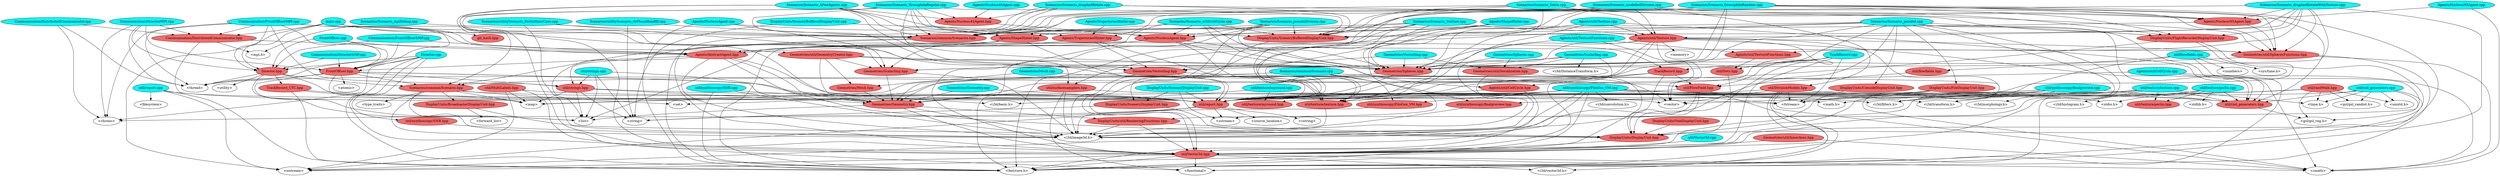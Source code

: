 digraph G {
"Agents/AbstractAgent.hpp" [label="Agents/AbstractAgent.hpp", fillcolor=indianred1, style=filled, shape=oval];
"DisplayUnits/DisplayUnit.hpp" [label="DisplayUnits/DisplayUnit.hpp", fillcolor=indianred1, style=filled, shape=oval];
"FrontOfficer.hpp" [label="FrontOfficer.hpp", fillcolor=indianred1, style=filled, shape=oval];
"Geometries/Geometry.hpp" [label="Geometries/Geometry.hpp", fillcolor=indianred1, style=filled, shape=oval];
"util/report.hpp" [label="util/report.hpp", fillcolor=indianred1, style=filled, shape=oval];
"util/strings.hpp" [label="util/strings.hpp", fillcolor=indianred1, style=filled, shape=oval];
"<i3d/image3d.h>" [label="<i3d/image3d.h>", fillcolor=white, style=filled, shape=oval];
"Agents/Nucleus4SAgent.cpp" [label="Agents/Nucleus4SAgent.cpp", fillcolor=cyan, style=filled, shape=oval];
"Agents/Nucleus4SAgent.hpp" [label="Agents/Nucleus4SAgent.hpp", fillcolor=indianred1, style=filled, shape=oval];
"Agents/NucleusAgent.hpp" [label="Agents/NucleusAgent.hpp", fillcolor=indianred1, style=filled, shape=oval];
"Agents/NucleusAgent.cpp" [label="Agents/NucleusAgent.cpp", fillcolor=cyan, style=filled, shape=oval];
"util/surfacesamplers.hpp" [label="util/surfacesamplers.hpp", fillcolor=indianred1, style=filled, shape=oval];
"<fmt/core.h>" [label="<fmt/core.h>", fillcolor=white, style=filled, shape=oval];
"Geometries/Spheres.hpp" [label="Geometries/Spheres.hpp", fillcolor=indianred1, style=filled, shape=oval];
"<list>" [label="<list>", fillcolor=white, style=filled, shape=oval];
"<vector>" [label="<vector>", fillcolor=white, style=filled, shape=oval];
"Agents/NucleusNSAgent.cpp" [label="Agents/NucleusNSAgent.cpp", fillcolor=cyan, style=filled, shape=oval];
"Agents/NucleusNSAgent.hpp" [label="Agents/NucleusNSAgent.hpp", fillcolor=indianred1, style=filled, shape=oval];
"<cmath>" [label="<cmath>", fillcolor=white, style=filled, shape=oval];
"Geometries/util/SpheresFunctions.hpp" [label="Geometries/util/SpheresFunctions.hpp", fillcolor=indianred1, style=filled, shape=oval];
"Agents/ShapeHinter.cpp" [label="Agents/ShapeHinter.cpp", fillcolor=cyan, style=filled, shape=oval];
"Agents/ShapeHinter.hpp" [label="Agents/ShapeHinter.hpp", fillcolor=indianred1, style=filled, shape=oval];
"DisplayUnits/util/RenderingFunctions.hpp" [label="DisplayUnits/util/RenderingFunctions.hpp", fillcolor=indianred1, style=filled, shape=oval];
"Geometries/ScalarImg.hpp" [label="Geometries/ScalarImg.hpp", fillcolor=indianred1, style=filled, shape=oval];
"Agents/TrajectoriesHinter.cpp" [label="Agents/TrajectoriesHinter.cpp", fillcolor=cyan, style=filled, shape=oval];
"Agents/TrajectoriesHinter.hpp" [label="Agents/TrajectoriesHinter.hpp", fillcolor=indianred1, style=filled, shape=oval];
"Geometries/VectorImg.hpp" [label="Geometries/VectorImg.hpp", fillcolor=indianred1, style=filled, shape=oval];
"TrackRecord.hpp" [label="TrackRecord.hpp", fillcolor=indianred1, style=filled, shape=oval];
"Agents/util/CellCycle.cpp" [label="Agents/util/CellCycle.cpp", fillcolor=cyan, style=filled, shape=oval];
"Agents/util/CellCycle.hpp" [label="Agents/util/CellCycle.hpp", fillcolor=indianred1, style=filled, shape=oval];
"util/rnd_generators.hpp" [label="util/rnd_generators.hpp", fillcolor=indianred1, style=filled, shape=oval];
"Agents/util/Texture.cpp" [label="Agents/util/Texture.cpp", fillcolor=cyan, style=filled, shape=oval];
"util/texture/texture.hpp" [label="util/texture/texture.hpp", fillcolor=indianred1, style=filled, shape=oval];
"Agents/util/Texture.hpp" [label="Agents/util/Texture.hpp", fillcolor=indianred1, style=filled, shape=oval];
"util/Dots.hpp" [label="util/Dots.hpp", fillcolor=indianred1, style=filled, shape=oval];
"<memory>" [label="<memory>", fillcolor=white, style=filled, shape=oval];
"Agents/util/TextureFunctions.cpp" [label="Agents/util/TextureFunctions.cpp", fillcolor=cyan, style=filled, shape=oval];
"Agents/util/TextureFunctions.hpp" [label="Agents/util/TextureFunctions.hpp", fillcolor=indianred1, style=filled, shape=oval];
"Communication/DirectorMPI.cpp" [label="Communication/DirectorMPI.cpp", fillcolor=cyan, style=filled, shape=oval];
"Director.hpp" [label="Director.hpp", fillcolor=indianred1, style=filled, shape=oval];
"Communication/DistributedCommunicator.hpp" [label="Communication/DistributedCommunicator.hpp", fillcolor=indianred1, style=filled, shape=oval];
"<chrono>" [label="<chrono>", fillcolor=white, style=filled, shape=oval];
"<thread>" [label="<thread>", fillcolor=white, style=filled, shape=oval];
"Communication/DirectorSMP.cpp" [label="Communication/DirectorSMP.cpp", fillcolor=cyan, style=filled, shape=oval];
"Communication/DistributedCommunicator.cpp" [label="Communication/DistributedCommunicator.cpp", fillcolor=cyan, style=filled, shape=oval];
"<mpi.h>" [label="<mpi.h>", fillcolor=white, style=filled, shape=oval];
"Communication/FrontOfficerMPI.cpp" [label="Communication/FrontOfficerMPI.cpp", fillcolor=cyan, style=filled, shape=oval];
"Geometries/util/GeometryCreator.hpp" [label="Geometries/util/GeometryCreator.hpp", fillcolor=indianred1, style=filled, shape=oval];
"Communication/FrontOfficerSMP.cpp" [label="Communication/FrontOfficerSMP.cpp", fillcolor=cyan, style=filled, shape=oval];
"Director.cpp" [label="Director.cpp", fillcolor=cyan, style=filled, shape=oval];
"util/Vector3d.hpp" [label="util/Vector3d.hpp", fillcolor=indianred1, style=filled, shape=oval];
"util/synthoscopy/SNR.hpp" [label="util/synthoscopy/SNR.hpp", fillcolor=indianred1, style=filled, shape=oval];
"Scenarios/common/Scenario.hpp" [label="Scenarios/common/Scenario.hpp", fillcolor=indianred1, style=filled, shape=oval];
"TrackRecord_CTC.hpp" [label="TrackRecord_CTC.hpp", fillcolor=indianred1, style=filled, shape=oval];
"<utility>" [label="<utility>", fillcolor=white, style=filled, shape=oval];
"DisplayUnits/BroadcasterDisplayUnit.hpp" [label="DisplayUnits/BroadcasterDisplayUnit.hpp", fillcolor=indianred1, style=filled, shape=oval];
"<forward_list>" [label="<forward_list>", fillcolor=white, style=filled, shape=oval];
"DisplayUnits/ConsoleDisplayUnit.hpp" [label="DisplayUnits/ConsoleDisplayUnit.hpp", fillcolor=indianred1, style=filled, shape=oval];
"DisplayUnits/FileDisplayUnit.hpp" [label="DisplayUnits/FileDisplayUnit.hpp", fillcolor=indianred1, style=filled, shape=oval];
"<fstream>" [label="<fstream>", fillcolor=white, style=filled, shape=oval];
"DisplayUnits/FlightRecorderDisplayUnit.hpp" [label="DisplayUnits/FlightRecorderDisplayUnit.hpp", fillcolor=indianred1, style=filled, shape=oval];
"DisplayUnits/SceneryBufferedDisplayUnit.cpp" [label="DisplayUnits/SceneryBufferedDisplayUnit.cpp", fillcolor=cyan, style=filled, shape=oval];
"DisplayUnits/SceneryBufferedDisplayUnit.hpp" [label="DisplayUnits/SceneryBufferedDisplayUnit.hpp", fillcolor=indianred1, style=filled, shape=oval];
"<string>" [label="<string>", fillcolor=white, style=filled, shape=oval];
"DisplayUnits/SceneryDisplayUnit.hpp" [label="DisplayUnits/SceneryDisplayUnit.hpp", fillcolor=indianred1, style=filled, shape=oval];
"DisplayUnits/SceneryDisplayUnit.cpp" [label="DisplayUnits/SceneryDisplayUnit.cpp", fillcolor=cyan, style=filled, shape=oval];
"<sstream>" [label="<sstream>", fillcolor=white, style=filled, shape=oval];
"DisplayUnits/VoidDisplayUnit.hpp" [label="DisplayUnits/VoidDisplayUnit.hpp", fillcolor=indianred1, style=filled, shape=oval];
"FrontOfficer.cpp" [label="FrontOfficer.cpp", fillcolor=cyan, style=filled, shape=oval];
"<map>" [label="<map>", fillcolor=white, style=filled, shape=oval];
"<atomic>" [label="<atomic>", fillcolor=white, style=filled, shape=oval];
"Geometries/Geometry.cpp" [label="Geometries/Geometry.cpp", fillcolor=cyan, style=filled, shape=oval];
"Geometries/Mesh.cpp" [label="Geometries/Mesh.cpp", fillcolor=cyan, style=filled, shape=oval];
"Geometries/Mesh.hpp" [label="Geometries/Mesh.hpp", fillcolor=indianred1, style=filled, shape=oval];
"Geometries/ScalarImg.cpp" [label="Geometries/ScalarImg.cpp", fillcolor=cyan, style=filled, shape=oval];
"Geometries/util/Serialization.hpp" [label="Geometries/util/Serialization.hpp", fillcolor=indianred1, style=filled, shape=oval];
"<i3d/DistanceTransform.h>" [label="<i3d/DistanceTransform.h>", fillcolor=white, style=filled, shape=oval];
"Geometries/Spheres.cpp" [label="Geometries/Spheres.cpp", fillcolor=cyan, style=filled, shape=oval];
"Geometries/util/InnerAxes.hpp" [label="Geometries/util/InnerAxes.hpp", fillcolor=indianred1, style=filled, shape=oval];
"<functional>" [label="<functional>", fillcolor=white, style=filled, shape=oval];
"Geometries/VectorImg.cpp" [label="Geometries/VectorImg.cpp", fillcolor=cyan, style=filled, shape=oval];
"util/FlowField.hpp" [label="util/FlowField.hpp", fillcolor=indianred1, style=filled, shape=oval];
"main.cpp" [label="main.cpp", fillcolor=cyan, style=filled, shape=oval];
"Scenarios/common/Scenarios.hpp" [label="Scenarios/common/Scenarios.hpp", fillcolor=indianred1, style=filled, shape=oval];
"git_hash.hpp" [label="git_hash.hpp", fillcolor=indianred1, style=filled, shape=oval];
"<i3d/basic.h>" [label="<i3d/basic.h>", fillcolor=white, style=filled, shape=oval];
"<iostream>" [label="<iostream>", fillcolor=white, style=filled, shape=oval];
"Scenarios/common/Scenario.cpp" [label="Scenarios/common/Scenario.cpp", fillcolor=cyan, style=filled, shape=oval];
"util/synthoscopy/finalpreview.hpp" [label="util/synthoscopy/finalpreview.hpp", fillcolor=indianred1, style=filled, shape=oval];
"util/synthoscopy/FiloGen_VM.hpp" [label="util/synthoscopy/FiloGen_VM.hpp", fillcolor=indianred1, style=filled, shape=oval];
"<i3d/filters.h>" [label="<i3d/filters.h>", fillcolor=white, style=filled, shape=oval];
"<set>" [label="<set>", fillcolor=white, style=filled, shape=oval];
"<type_traits>" [label="<type_traits>", fillcolor=white, style=filled, shape=oval];
"Scenarios/Scenario_AFewAgents.cpp" [label="Scenarios/Scenario_AFewAgents.cpp", fillcolor=cyan, style=filled, shape=oval];
"Scenarios/Scenario_dragAndRotate.cpp" [label="Scenarios/Scenario_dragAndRotate.cpp", fillcolor=cyan, style=filled, shape=oval];
"Scenarios/Scenario_dragAndRotateWithTexture.cpp" [label="Scenarios/Scenario_dragAndRotateWithTexture.cpp", fillcolor=cyan, style=filled, shape=oval];
"Scenarios/Scenario_DrosophilaRandom.cpp" [label="Scenarios/Scenario_DrosophilaRandom.cpp", fillcolor=cyan, style=filled, shape=oval];
"Scenarios/Scenario_DrosophilaRegular.cpp" [label="Scenarios/Scenario_DrosophilaRegular.cpp", fillcolor=cyan, style=filled, shape=oval];
"Scenarios/Scenario_modelledDivision.cpp" [label="Scenarios/Scenario_modelledDivision.cpp", fillcolor=cyan, style=filled, shape=oval];
"util/DivisionModels.hpp" [label="util/DivisionModels.hpp", fillcolor=indianred1, style=filled, shape=oval];
"Scenarios/Scenario_mpiDebug.cpp" [label="Scenarios/Scenario_mpiDebug.cpp", fillcolor=cyan, style=filled, shape=oval];
"Scenarios/Scenario_parallel.cpp" [label="Scenarios/Scenario_parallel.cpp", fillcolor=cyan, style=filled, shape=oval];
"Scenarios/Scenario_pseudoDivision.cpp" [label="Scenarios/Scenario_pseudoDivision.cpp", fillcolor=cyan, style=filled, shape=oval];
"Scenarios/Scenario_Tetris.cpp" [label="Scenarios/Scenario_Tetris.cpp", fillcolor=cyan, style=filled, shape=oval];
"Scenarios/Scenario_Texture.cpp" [label="Scenarios/Scenario_Texture.cpp", fillcolor=cyan, style=filled, shape=oval];
"Scenarios/Scenario_withCellCycle.cpp" [label="Scenarios/Scenario_withCellCycle.cpp", fillcolor=cyan, style=filled, shape=oval];
"Scenarios/utilityScenario_doPhaseIIandIII.cpp" [label="Scenarios/utilityScenario_doPhaseIIandIII.cpp", fillcolor=cyan, style=filled, shape=oval];
"Scenarios/utilityScenario_PerlinShowCase.cpp" [label="Scenarios/utilityScenario_PerlinShowCase.cpp", fillcolor=cyan, style=filled, shape=oval];
"TrackRecord.cpp" [label="TrackRecord.cpp", fillcolor=cyan, style=filled, shape=oval];
"<i3d/vector3d.h>" [label="<i3d/vector3d.h>", fillcolor=white, style=filled, shape=oval];
"util/flowfields.cpp" [label="util/flowfields.cpp", fillcolor=cyan, style=filled, shape=oval];
"<sys/time.h>" [label="<sys/time.h>", fillcolor=white, style=filled, shape=oval];
"util/flowfields.hpp" [label="util/flowfields.hpp", fillcolor=indianred1, style=filled, shape=oval];
"<numbers>" [label="<numbers>", fillcolor=white, style=filled, shape=oval];
"util/MultiLabels.hpp" [label="util/MultiLabels.hpp", fillcolor=indianred1, style=filled, shape=oval];
"util/randWalk.hpp" [label="util/randWalk.hpp", fillcolor=indianred1, style=filled, shape=oval];
"<gsl/gsl_randist.h>" [label="<gsl/gsl_randist.h>", fillcolor=white, style=filled, shape=oval];
"<gsl/gsl_rng.h>" [label="<gsl/gsl_rng.h>", fillcolor=white, style=filled, shape=oval];
"<time.h>" [label="<time.h>", fillcolor=white, style=filled, shape=oval];
"<unistd.h>" [label="<unistd.h>", fillcolor=white, style=filled, shape=oval];
"util/report.cpp" [label="util/report.cpp", fillcolor=cyan, style=filled, shape=oval];
"<filesystem>" [label="<filesystem>", fillcolor=white, style=filled, shape=oval];
"<cstring>" [label="<cstring>", fillcolor=white, style=filled, shape=oval];
"<source_location>" [label="<source_location>", fillcolor=white, style=filled, shape=oval];
"util/rnd_generators.cpp" [label="util/rnd_generators.cpp", fillcolor=cyan, style=filled, shape=oval];
"util/strings.cpp" [label="util/strings.cpp", fillcolor=cyan, style=filled, shape=oval];
"<math.h>" [label="<math.h>", fillcolor=white, style=filled, shape=oval];
"util/synthoscopy/FiloGen_VM.cpp" [label="util/synthoscopy/FiloGen_VM.cpp", fillcolor=cyan, style=filled, shape=oval];
"<i3d/convolution.h>" [label="<i3d/convolution.h>", fillcolor=white, style=filled, shape=oval];
"<i3d/transform.h>" [label="<i3d/transform.h>", fillcolor=white, style=filled, shape=oval];
"<stdio.h>" [label="<stdio.h>", fillcolor=white, style=filled, shape=oval];
"util/synthoscopy/finalpreview.cpp" [label="util/synthoscopy/finalpreview.cpp", fillcolor=cyan, style=filled, shape=oval];
"<i3d/morphology.h>" [label="<i3d/morphology.h>", fillcolor=white, style=filled, shape=oval];
"util/synthoscopy/SNR.cpp" [label="util/synthoscopy/SNR.cpp", fillcolor=cyan, style=filled, shape=oval];
"util/texture/myround.cpp" [label="util/texture/myround.cpp", fillcolor=cyan, style=filled, shape=oval];
"util/texture/myround.hpp" [label="util/texture/myround.hpp", fillcolor=indianred1, style=filled, shape=oval];
"util/texture/perlin.cpp" [label="util/texture/perlin.cpp", fillcolor=cyan, style=filled, shape=oval];
"util/texture/perlin.hpp" [label="util/texture/perlin.hpp", fillcolor=indianred1, style=filled, shape=oval];
"<stdlib.h>" [label="<stdlib.h>", fillcolor=white, style=filled, shape=oval];
"util/texture/texture.cpp" [label="util/texture/texture.cpp", fillcolor=cyan, style=filled, shape=oval];
"<i3d/histogram.h>" [label="<i3d/histogram.h>", fillcolor=white, style=filled, shape=oval];
"util/Vector3d.cpp" [label="util/Vector3d.cpp", fillcolor=cyan, style=filled, shape=oval];
"Agents/AbstractAgent.hpp" -> "<i3d/image3d.h>";
"Agents/AbstractAgent.hpp" -> "util/strings.hpp";
"Agents/AbstractAgent.hpp" -> "DisplayUnits/DisplayUnit.hpp";
"Agents/AbstractAgent.hpp" -> "util/report.hpp";
"Agents/AbstractAgent.hpp" -> "Geometries/Geometry.hpp";
"Agents/AbstractAgent.hpp" -> "FrontOfficer.hpp";
"DisplayUnits/DisplayUnit.hpp" -> "util/Vector3d.hpp";
"FrontOfficer.hpp" -> "<map>";
"FrontOfficer.hpp" -> "Scenarios/common/Scenario.hpp";
"FrontOfficer.hpp" -> "util/strings.hpp";
"FrontOfficer.hpp" -> "util/report.hpp";
"FrontOfficer.hpp" -> "Geometries/Geometry.hpp";
"FrontOfficer.hpp" -> "<atomic>";
"FrontOfficer.hpp" -> "<thread>";
"FrontOfficer.hpp" -> "<list>";
"Geometries/Geometry.hpp" -> "<i3d/image3d.h>";
"Geometries/Geometry.hpp" -> "util/Vector3d.hpp";
"Geometries/Geometry.hpp" -> "<list>";
"Geometries/Geometry.hpp" -> "DisplayUnits/util/RenderingFunctions.hpp";
"util/report.hpp" -> "<source_location>";
"util/report.hpp" -> "<string>";
"util/report.hpp" -> "<iostream>";
"util/report.hpp" -> "<cstring>";
"util/report.hpp" -> "<chrono>";
"util/report.hpp" -> "<sstream>";
"util/strings.hpp" -> "<string>";
"util/strings.hpp" -> "<map>";
"util/strings.hpp" -> "util/report.hpp";
"util/strings.hpp" -> "Geometries/Geometry.hpp";
"util/strings.hpp" -> "<list>";
"Agents/Nucleus4SAgent.cpp" -> "Agents/Nucleus4SAgent.hpp";
"Agents/Nucleus4SAgent.hpp" -> "Agents/NucleusAgent.hpp";
"Agents/NucleusAgent.hpp" -> "util/report.hpp";
"Agents/NucleusAgent.hpp" -> "Geometries/Spheres.hpp";
"Agents/NucleusAgent.hpp" -> "Agents/AbstractAgent.hpp";
"Agents/NucleusAgent.hpp" -> "<vector>";
"Agents/NucleusAgent.hpp" -> "<list>";
"Agents/NucleusAgent.hpp" -> "<fmt/core.h>";
"Agents/NucleusAgent.cpp" -> "util/surfacesamplers.hpp";
"Agents/NucleusAgent.cpp" -> "<fmt/core.h>";
"Agents/NucleusAgent.cpp" -> "Agents/NucleusAgent.hpp";
"util/surfacesamplers.hpp" -> "<i3d/image3d.h>";
"util/surfacesamplers.hpp" -> "<math.h>";
"util/surfacesamplers.hpp" -> "<functional>";
"util/surfacesamplers.hpp" -> "Geometries/Geometry.hpp";
"Geometries/Spheres.hpp" -> "util/report.hpp";
"Geometries/Spheres.hpp" -> "Geometries/Geometry.hpp";
"Agents/NucleusNSAgent.cpp" -> "Agents/NucleusNSAgent.hpp";
"Agents/NucleusNSAgent.cpp" -> "<cmath>";
"Agents/NucleusNSAgent.hpp" -> "Geometries/util/SpheresFunctions.hpp";
"Agents/NucleusNSAgent.hpp" -> "Agents/NucleusAgent.hpp";
"Geometries/util/SpheresFunctions.hpp" -> "<cmath>";
"Geometries/util/SpheresFunctions.hpp" -> "<functional>";
"Geometries/util/SpheresFunctions.hpp" -> "Geometries/Spheres.hpp";
"Agents/ShapeHinter.cpp" -> "util/surfacesamplers.hpp";
"Agents/ShapeHinter.cpp" -> "DisplayUnits/util/RenderingFunctions.hpp";
"Agents/ShapeHinter.cpp" -> "Agents/ShapeHinter.hpp";
"Agents/ShapeHinter.cpp" -> "util/report.hpp";
"Agents/ShapeHinter.hpp" -> "Agents/AbstractAgent.hpp";
"Agents/ShapeHinter.hpp" -> "<fmt/core.h>";
"Agents/ShapeHinter.hpp" -> "Geometries/ScalarImg.hpp";
"Agents/ShapeHinter.hpp" -> "util/report.hpp";
"DisplayUnits/util/RenderingFunctions.hpp" -> "<i3d/image3d.h>";
"DisplayUnits/util/RenderingFunctions.hpp" -> "util/Vector3d.hpp";
"DisplayUnits/util/RenderingFunctions.hpp" -> "DisplayUnits/DisplayUnit.hpp";
"Geometries/ScalarImg.hpp" -> "<i3d/image3d.h>";
"Geometries/ScalarImg.hpp" -> "Geometries/Geometry.hpp";
"Agents/TrajectoriesHinter.cpp" -> "Agents/TrajectoriesHinter.hpp";
"Agents/TrajectoriesHinter.hpp" -> "Agents/AbstractAgent.hpp";
"Agents/TrajectoriesHinter.hpp" -> "TrackRecord.hpp";
"Agents/TrajectoriesHinter.hpp" -> "Geometries/VectorImg.hpp";
"Agents/TrajectoriesHinter.hpp" -> "util/report.hpp";
"Geometries/VectorImg.hpp" -> "<i3d/image3d.h>";
"Geometries/VectorImg.hpp" -> "util/FlowField.hpp";
"Geometries/VectorImg.hpp" -> "util/report.hpp";
"Geometries/VectorImg.hpp" -> "Geometries/Geometry.hpp";
"TrackRecord.hpp" -> "<map>";
"TrackRecord.hpp" -> "util/Vector3d.hpp";
"TrackRecord.hpp" -> "DisplayUnits/DisplayUnit.hpp";
"TrackRecord.hpp" -> "<set>";
"TrackRecord.hpp" -> "util/FlowField.hpp";
"Agents/util/CellCycle.cpp" -> "Agents/util/CellCycle.hpp";
"Agents/util/CellCycle.cpp" -> "util/rnd_generators.hpp";
"Agents/util/CellCycle.cpp" -> "<cmath>";
"Agents/util/CellCycle.hpp" -> "<fmt/core.h>";
"Agents/util/CellCycle.hpp" -> "util/report.hpp";
"util/rnd_generators.hpp" -> "<gsl/gsl_rng.h>";
"Agents/util/Texture.cpp" -> "util/texture/texture.hpp";
"Agents/util/Texture.cpp" -> "Agents/util/Texture.hpp";
"Agents/util/Texture.cpp" -> "<cmath>";
"Agents/util/Texture.cpp" -> "util/report.hpp";
"util/texture/texture.hpp" -> "<i3d/image3d.h>";
"Agents/util/Texture.hpp" -> "<i3d/image3d.h>";
"Agents/util/Texture.hpp" -> "util/rnd_generators.hpp";
"Agents/util/Texture.hpp" -> "<memory>";
"Agents/util/Texture.hpp" -> "util/report.hpp";
"Agents/util/Texture.hpp" -> "Geometries/Geometry.hpp";
"Agents/util/Texture.hpp" -> "Geometries/Spheres.hpp";
"Agents/util/Texture.hpp" -> "Geometries/util/SpheresFunctions.hpp";
"Agents/util/Texture.hpp" -> "<cmath>";
"Agents/util/Texture.hpp" -> "<vector>";
"Agents/util/Texture.hpp" -> "util/Dots.hpp";
"util/Dots.hpp" -> "util/Vector3d.hpp";
"Agents/util/TextureFunctions.cpp" -> "Agents/util/TextureFunctions.hpp";
"Agents/util/TextureFunctions.cpp" -> "<vector>";
"Agents/util/TextureFunctions.cpp" -> "Geometries/Spheres.hpp";
"Agents/util/TextureFunctions.hpp" -> "util/Dots.hpp";
"Agents/util/TextureFunctions.hpp" -> "Geometries/Spheres.hpp";
"Communication/DirectorMPI.cpp" -> "<thread>";
"Communication/DirectorMPI.cpp" -> "Director.hpp";
"Communication/DirectorMPI.cpp" -> "Communication/DistributedCommunicator.hpp";
"Communication/DirectorMPI.cpp" -> "<chrono>";
"Communication/DirectorMPI.cpp" -> "FrontOfficer.hpp";
"Director.hpp" -> "<utility>";
"Director.hpp" -> "Scenarios/common/Scenario.hpp";
"Director.hpp" -> "TrackRecord_CTC.hpp";
"Director.hpp" -> "util/report.hpp";
"Director.hpp" -> "<thread>";
"Director.hpp" -> "<list>";
"Communication/DistributedCommunicator.hpp" -> "Agents/AbstractAgent.hpp";
"Communication/DistributedCommunicator.hpp" -> "<mpi.h>";
"Communication/DistributedCommunicator.hpp" -> "util/report.hpp";
"Communication/DirectorSMP.cpp" -> "Director.hpp";
"Communication/DirectorSMP.cpp" -> "FrontOfficer.hpp";
"Communication/DistributedCommunicator.cpp" -> "<chrono>";
"Communication/DistributedCommunicator.cpp" -> "Communication/DistributedCommunicator.hpp";
"Communication/DistributedCommunicator.cpp" -> "<thread>";
"Communication/FrontOfficerMPI.cpp" -> "util/strings.hpp";
"Communication/FrontOfficerMPI.cpp" -> "<thread>";
"Communication/FrontOfficerMPI.cpp" -> "Agents/AbstractAgent.hpp";
"Communication/FrontOfficerMPI.cpp" -> "Director.hpp";
"Communication/FrontOfficerMPI.cpp" -> "Communication/DistributedCommunicator.hpp";
"Communication/FrontOfficerMPI.cpp" -> "<chrono>";
"Communication/FrontOfficerMPI.cpp" -> "FrontOfficer.hpp";
"Communication/FrontOfficerMPI.cpp" -> "Geometries/util/GeometryCreator.hpp";
"Geometries/util/GeometryCreator.hpp" -> "Geometries/Mesh.hpp";
"Geometries/util/GeometryCreator.hpp" -> "Geometries/ScalarImg.hpp";
"Geometries/util/GeometryCreator.hpp" -> "Geometries/Geometry.hpp";
"Geometries/util/GeometryCreator.hpp" -> "Geometries/Spheres.hpp";
"Geometries/util/GeometryCreator.hpp" -> "Geometries/VectorImg.hpp";
"Communication/FrontOfficerSMP.cpp" -> "Agents/AbstractAgent.hpp";
"Communication/FrontOfficerSMP.cpp" -> "FrontOfficer.hpp";
"Communication/FrontOfficerSMP.cpp" -> "Director.hpp";
"Director.cpp" -> "util/Vector3d.hpp";
"Director.cpp" -> "util/synthoscopy/SNR.hpp";
"Director.cpp" -> "<thread>";
"Director.cpp" -> "Director.hpp";
"Director.cpp" -> "<chrono>";
"Director.cpp" -> "FrontOfficer.hpp";
"Director.cpp" -> "<fmt/core.h>";
"util/Vector3d.hpp" -> "<i3d/vector3d.h>";
"util/Vector3d.hpp" -> "<iostream>";
"util/Vector3d.hpp" -> "<functional>";
"util/Vector3d.hpp" -> "<cmath>";
"util/Vector3d.hpp" -> "<fmt/core.h>";
"util/synthoscopy/SNR.hpp" -> "<i3d/image3d.h>";
"Scenarios/common/Scenario.hpp" -> "<map>";
"Scenarios/common/Scenario.hpp" -> "DisplayUnits/BroadcasterDisplayUnit.hpp";
"Scenarios/common/Scenario.hpp" -> "<i3d/image3d.h>";
"Scenarios/common/Scenario.hpp" -> "util/Vector3d.hpp";
"Scenarios/common/Scenario.hpp" -> "<set>";
"Scenarios/common/Scenario.hpp" -> "util/report.hpp";
"Scenarios/common/Scenario.hpp" -> "<type_traits>";
"TrackRecord_CTC.hpp" -> "<fstream>";
"TrackRecord_CTC.hpp" -> "<map>";
"TrackRecord_CTC.hpp" -> "<fmt/core.h>";
"DisplayUnits/BroadcasterDisplayUnit.hpp" -> "<forward_list>";
"DisplayUnits/BroadcasterDisplayUnit.hpp" -> "DisplayUnits/DisplayUnit.hpp";
"DisplayUnits/ConsoleDisplayUnit.hpp" -> "DisplayUnits/DisplayUnit.hpp";
"DisplayUnits/ConsoleDisplayUnit.hpp" -> "util/report.hpp";
"DisplayUnits/FileDisplayUnit.hpp" -> "<fstream>";
"DisplayUnits/FileDisplayUnit.hpp" -> "DisplayUnits/DisplayUnit.hpp";
"DisplayUnits/FileDisplayUnit.hpp" -> "util/report.hpp";
"DisplayUnits/FlightRecorderDisplayUnit.hpp" -> "<fstream>";
"DisplayUnits/FlightRecorderDisplayUnit.hpp" -> "DisplayUnits/DisplayUnit.hpp";
"DisplayUnits/FlightRecorderDisplayUnit.hpp" -> "util/report.hpp";
"DisplayUnits/SceneryBufferedDisplayUnit.cpp" -> "DisplayUnits/SceneryBufferedDisplayUnit.hpp";
"DisplayUnits/SceneryBufferedDisplayUnit.cpp" -> "<string>";
"DisplayUnits/SceneryBufferedDisplayUnit.hpp" -> "DisplayUnits/SceneryDisplayUnit.hpp";
"DisplayUnits/SceneryDisplayUnit.hpp" -> "<string>";
"DisplayUnits/SceneryDisplayUnit.hpp" -> "DisplayUnits/DisplayUnit.hpp";
"DisplayUnits/SceneryDisplayUnit.cpp" -> "DisplayUnits/SceneryDisplayUnit.hpp";
"DisplayUnits/SceneryDisplayUnit.cpp" -> "<sstream>";
"DisplayUnits/SceneryDisplayUnit.cpp" -> "util/report.hpp";
"DisplayUnits/VoidDisplayUnit.hpp" -> "DisplayUnits/DisplayUnit.hpp";
"FrontOfficer.cpp" -> "Agents/AbstractAgent.hpp";
"FrontOfficer.cpp" -> "FrontOfficer.hpp";
"FrontOfficer.cpp" -> "Director.hpp";
"Geometries/Geometry.cpp" -> "util/report.hpp";
"Geometries/Geometry.cpp" -> "Geometries/Geometry.hpp";
"Geometries/Mesh.cpp" -> "Geometries/Mesh.hpp";
"Geometries/Mesh.cpp" -> "util/report.hpp";
"Geometries/Mesh.hpp" -> "Geometries/Geometry.hpp";
"Geometries/ScalarImg.cpp" -> "<i3d/DistanceTransform.h>";
"Geometries/ScalarImg.cpp" -> "Geometries/ScalarImg.hpp";
"Geometries/ScalarImg.cpp" -> "Geometries/util/Serialization.hpp";
"Geometries/ScalarImg.cpp" -> "util/report.hpp";
"Geometries/ScalarImg.cpp" -> "Geometries/Spheres.hpp";
"Geometries/util/Serialization.hpp" -> "<i3d/image3d.h>";
"Geometries/util/Serialization.hpp" -> "util/Vector3d.hpp";
"Geometries/Spheres.cpp" -> "Geometries/Spheres.hpp";
"Geometries/Spheres.cpp" -> "Geometries/util/Serialization.hpp";
"Geometries/util/InnerAxes.hpp" -> "util/Vector3d.hpp";
"Geometries/util/InnerAxes.hpp" -> "<cmath>";
"Geometries/VectorImg.cpp" -> "Geometries/VectorImg.hpp";
"Geometries/VectorImg.cpp" -> "Geometries/Spheres.hpp";
"Geometries/VectorImg.cpp" -> "Geometries/util/Serialization.hpp";
"util/FlowField.hpp" -> "<i3d/image3d.h>";
"util/FlowField.hpp" -> "<i3d/vector3d.h>";
"util/FlowField.hpp" -> "DisplayUnits/DisplayUnit.hpp";
"util/FlowField.hpp" -> "util/report.hpp";
"main.cpp" -> "<iostream>";
"main.cpp" -> "<i3d/basic.h>";
"main.cpp" -> "Scenarios/common/Scenario.hpp";
"main.cpp" -> "git_hash.hpp";
"main.cpp" -> "Director.hpp";
"main.cpp" -> "Communication/DistributedCommunicator.hpp";
"main.cpp" -> "FrontOfficer.hpp";
"main.cpp" -> "Scenarios/common/Scenarios.hpp";
"Scenarios/common/Scenarios.hpp" -> "<list>";
"Scenarios/common/Scenarios.hpp" -> "Scenarios/common/Scenario.hpp";
"Scenarios/common/Scenario.cpp" -> "util/synthoscopy/finalpreview.hpp";
"Scenarios/common/Scenario.cpp" -> "util/synthoscopy/FiloGen_VM.hpp";
"Scenarios/common/Scenario.cpp" -> "<i3d/filters.h>";
"Scenarios/common/Scenario.cpp" -> "Scenarios/common/Scenario.hpp";
"util/synthoscopy/finalpreview.hpp" -> "<i3d/image3d.h>";
"util/synthoscopy/FiloGen_VM.hpp" -> "<i3d/image3d.h>";
"Scenarios/Scenario_AFewAgents.cpp" -> "Geometries/ScalarImg.hpp";
"Scenarios/Scenario_AFewAgents.cpp" -> "util/Vector3d.hpp";
"Scenarios/Scenario_AFewAgents.cpp" -> "Agents/ShapeHinter.hpp";
"Scenarios/Scenario_AFewAgents.cpp" -> "Geometries/Spheres.hpp";
"Scenarios/Scenario_AFewAgents.cpp" -> "Agents/Nucleus4SAgent.hpp";
"Scenarios/Scenario_AFewAgents.cpp" -> "DisplayUnits/SceneryBufferedDisplayUnit.hpp";
"Scenarios/Scenario_AFewAgents.cpp" -> "Scenarios/common/Scenarios.hpp";
"Scenarios/Scenario_dragAndRotate.cpp" -> "util/Vector3d.hpp";
"Scenarios/Scenario_dragAndRotate.cpp" -> "DisplayUnits/FlightRecorderDisplayUnit.hpp";
"Scenarios/Scenario_dragAndRotate.cpp" -> "Geometries/Spheres.hpp";
"Scenarios/Scenario_dragAndRotate.cpp" -> "Agents/Nucleus4SAgent.hpp";
"Scenarios/Scenario_dragAndRotate.cpp" -> "DisplayUnits/SceneryBufferedDisplayUnit.hpp";
"Scenarios/Scenario_dragAndRotate.cpp" -> "Scenarios/common/Scenarios.hpp";
"Scenarios/Scenario_dragAndRotateWithTexture.cpp" -> "Agents/util/TextureFunctions.hpp";
"Scenarios/Scenario_dragAndRotateWithTexture.cpp" -> "Agents/util/Texture.hpp";
"Scenarios/Scenario_dragAndRotateWithTexture.cpp" -> "Agents/NucleusNSAgent.hpp";
"Scenarios/Scenario_dragAndRotateWithTexture.cpp" -> "DisplayUnits/FlightRecorderDisplayUnit.hpp";
"Scenarios/Scenario_dragAndRotateWithTexture.cpp" -> "Geometries/Spheres.hpp";
"Scenarios/Scenario_dragAndRotateWithTexture.cpp" -> "DisplayUnits/SceneryBufferedDisplayUnit.hpp";
"Scenarios/Scenario_dragAndRotateWithTexture.cpp" -> "Geometries/util/SpheresFunctions.hpp";
"Scenarios/Scenario_dragAndRotateWithTexture.cpp" -> "<fmt/core.h>";
"Scenarios/Scenario_dragAndRotateWithTexture.cpp" -> "Scenarios/common/Scenarios.hpp";
"Scenarios/Scenario_DrosophilaRandom.cpp" -> "Geometries/ScalarImg.hpp";
"Scenarios/Scenario_DrosophilaRandom.cpp" -> "util/Vector3d.hpp";
"Scenarios/Scenario_DrosophilaRandom.cpp" -> "util/rnd_generators.hpp";
"Scenarios/Scenario_DrosophilaRandom.cpp" -> "Agents/NucleusNSAgent.hpp";
"Scenarios/Scenario_DrosophilaRandom.cpp" -> "Agents/ShapeHinter.hpp";
"Scenarios/Scenario_DrosophilaRandom.cpp" -> "DisplayUnits/FlightRecorderDisplayUnit.hpp";
"Scenarios/Scenario_DrosophilaRandom.cpp" -> "Geometries/VectorImg.hpp";
"Scenarios/Scenario_DrosophilaRandom.cpp" -> "Agents/TrajectoriesHinter.hpp";
"Scenarios/Scenario_DrosophilaRandom.cpp" -> "DisplayUnits/SceneryBufferedDisplayUnit.hpp";
"Scenarios/Scenario_DrosophilaRandom.cpp" -> "Geometries/util/SpheresFunctions.hpp";
"Scenarios/Scenario_DrosophilaRandom.cpp" -> "Scenarios/common/Scenarios.hpp";
"Scenarios/Scenario_DrosophilaRegular.cpp" -> "Geometries/ScalarImg.hpp";
"Scenarios/Scenario_DrosophilaRegular.cpp" -> "util/Vector3d.hpp";
"Scenarios/Scenario_DrosophilaRegular.cpp" -> "Agents/ShapeHinter.hpp";
"Scenarios/Scenario_DrosophilaRegular.cpp" -> "Agents/Nucleus4SAgent.hpp";
"Scenarios/Scenario_DrosophilaRegular.cpp" -> "Geometries/VectorImg.hpp";
"Scenarios/Scenario_DrosophilaRegular.cpp" -> "Agents/TrajectoriesHinter.hpp";
"Scenarios/Scenario_DrosophilaRegular.cpp" -> "DisplayUnits/SceneryBufferedDisplayUnit.hpp";
"Scenarios/Scenario_DrosophilaRegular.cpp" -> "Geometries/util/SpheresFunctions.hpp";
"Scenarios/Scenario_DrosophilaRegular.cpp" -> "Scenarios/common/Scenarios.hpp";
"Scenarios/Scenario_modelledDivision.cpp" -> "util/texture/texture.hpp";
"Scenarios/Scenario_modelledDivision.cpp" -> "Agents/util/Texture.hpp";
"Scenarios/Scenario_modelledDivision.cpp" -> "Agents/NucleusNSAgent.hpp";
"Scenarios/Scenario_modelledDivision.cpp" -> "util/DivisionModels.hpp";
"Scenarios/Scenario_modelledDivision.cpp" -> "DisplayUnits/FlightRecorderDisplayUnit.hpp";
"Scenarios/Scenario_modelledDivision.cpp" -> "Geometries/Spheres.hpp";
"Scenarios/Scenario_modelledDivision.cpp" -> "DisplayUnits/SceneryBufferedDisplayUnit.hpp";
"Scenarios/Scenario_modelledDivision.cpp" -> "Geometries/util/SpheresFunctions.hpp";
"Scenarios/Scenario_modelledDivision.cpp" -> "<fmt/core.h>";
"Scenarios/Scenario_modelledDivision.cpp" -> "Scenarios/common/Scenarios.hpp";
"util/DivisionModels.hpp" -> "<fstream>";
"util/DivisionModels.hpp" -> "<iostream>";
"util/DivisionModels.hpp" -> "util/rnd_generators.hpp";
"util/DivisionModels.hpp" -> "util/report.hpp";
"util/DivisionModels.hpp" -> "<vector>";
"util/DivisionModels.hpp" -> "<cmath>";
"util/DivisionModels.hpp" -> "<fmt/core.h>";
"Scenarios/Scenario_mpiDebug.cpp" -> "<mpi.h>";
"Scenarios/Scenario_mpiDebug.cpp" -> "Scenarios/common/Scenarios.hpp";
"Scenarios/Scenario_parallel.cpp" -> "<i3d/image3d.h>";
"Scenarios/Scenario_parallel.cpp" -> "util/Vector3d.hpp";
"Scenarios/Scenario_parallel.cpp" -> "util/rnd_generators.hpp";
"Scenarios/Scenario_parallel.cpp" -> "DisplayUnits/FlightRecorderDisplayUnit.hpp";
"Scenarios/Scenario_parallel.cpp" -> "Geometries/Spheres.hpp";
"Scenarios/Scenario_parallel.cpp" -> "<thread>";
"Scenarios/Scenario_parallel.cpp" -> "Agents/AbstractAgent.hpp";
"Scenarios/Scenario_parallel.cpp" -> "DisplayUnits/FileDisplayUnit.hpp";
"Scenarios/Scenario_parallel.cpp" -> "<functional>";
"Scenarios/Scenario_parallel.cpp" -> "DisplayUnits/ConsoleDisplayUnit.hpp";
"Scenarios/Scenario_parallel.cpp" -> "DisplayUnits/SceneryBufferedDisplayUnit.hpp";
"Scenarios/Scenario_parallel.cpp" -> "<fmt/core.h>";
"Scenarios/Scenario_parallel.cpp" -> "Scenarios/common/Scenarios.hpp";
"Scenarios/Scenario_pseudoDivision.cpp" -> "util/Vector3d.hpp";
"Scenarios/Scenario_pseudoDivision.cpp" -> "Agents/NucleusAgent.hpp";
"Scenarios/Scenario_pseudoDivision.cpp" -> "Geometries/Spheres.hpp";
"Scenarios/Scenario_pseudoDivision.cpp" -> "DisplayUnits/SceneryBufferedDisplayUnit.hpp";
"Scenarios/Scenario_pseudoDivision.cpp" -> "<fmt/core.h>";
"Scenarios/Scenario_pseudoDivision.cpp" -> "Scenarios/common/Scenarios.hpp";
"Scenarios/Scenario_Tetris.cpp" -> "util/texture/texture.hpp";
"Scenarios/Scenario_Tetris.cpp" -> "Agents/util/Texture.hpp";
"Scenarios/Scenario_Tetris.cpp" -> "Agents/NucleusNSAgent.hpp";
"Scenarios/Scenario_Tetris.cpp" -> "Geometries/Spheres.hpp";
"Scenarios/Scenario_Tetris.cpp" -> "DisplayUnits/SceneryBufferedDisplayUnit.hpp";
"Scenarios/Scenario_Tetris.cpp" -> "Geometries/util/SpheresFunctions.hpp";
"Scenarios/Scenario_Tetris.cpp" -> "Scenarios/common/Scenarios.hpp";
"Scenarios/Scenario_Texture.cpp" -> "util/Vector3d.hpp";
"Scenarios/Scenario_Texture.cpp" -> "Agents/util/Texture.hpp";
"Scenarios/Scenario_Texture.cpp" -> "util/texture/texture.hpp";
"Scenarios/Scenario_Texture.cpp" -> "Agents/NucleusAgent.hpp";
"Scenarios/Scenario_Texture.cpp" -> "Geometries/Spheres.hpp";
"Scenarios/Scenario_Texture.cpp" -> "DisplayUnits/SceneryBufferedDisplayUnit.hpp";
"Scenarios/Scenario_Texture.cpp" -> "Scenarios/common/Scenarios.hpp";
"Scenarios/Scenario_withCellCycle.cpp" -> "util/Vector3d.hpp";
"Scenarios/Scenario_withCellCycle.cpp" -> "Agents/util/CellCycle.hpp";
"Scenarios/Scenario_withCellCycle.cpp" -> "Agents/NucleusAgent.hpp";
"Scenarios/Scenario_withCellCycle.cpp" -> "Geometries/Spheres.hpp";
"Scenarios/Scenario_withCellCycle.cpp" -> "DisplayUnits/SceneryBufferedDisplayUnit.hpp";
"Scenarios/Scenario_withCellCycle.cpp" -> "Scenarios/common/Scenarios.hpp";
"Scenarios/utilityScenario_doPhaseIIandIII.cpp" -> "<string>";
"Scenarios/utilityScenario_doPhaseIIandIII.cpp" -> "Scenarios/common/Scenarios.hpp";
"Scenarios/utilityScenario_PerlinShowCase.cpp" -> "<i3d/image3d.h>";
"Scenarios/utilityScenario_PerlinShowCase.cpp" -> "util/texture/texture.hpp";
"Scenarios/utilityScenario_PerlinShowCase.cpp" -> "Scenarios/common/Scenarios.hpp";
"TrackRecord.cpp" -> "<fstream>";
"TrackRecord.cpp" -> "util/Vector3d.hpp";
"TrackRecord.cpp" -> "DisplayUnits/DisplayUnit.hpp";
"TrackRecord.cpp" -> "util/report.hpp";
"TrackRecord.cpp" -> "util/FlowField.hpp";
"TrackRecord.cpp" -> "TrackRecord.hpp";
"util/flowfields.cpp" -> "<sys/time.h>";
"util/flowfields.cpp" -> "<i3d/filters.h>";
"util/flowfields.cpp" -> "<numbers>";
"util/flowfields.cpp" -> "util/flowfields.hpp";
"util/flowfields.cpp" -> "<sstream>";
"util/flowfields.hpp" -> "util/FlowField.hpp";
"util/MultiLabels.hpp" -> "<map>";
"util/MultiLabels.hpp" -> "<iostream>";
"util/MultiLabels.hpp" -> "<functional>";
"util/MultiLabels.hpp" -> "<vector>";
"util/randWalk.hpp" -> "<fstream>";
"util/randWalk.hpp" -> "<gsl/gsl_rng.h>";
"util/randWalk.hpp" -> "<map>";
"util/randWalk.hpp" -> "<time.h>";
"util/randWalk.hpp" -> "<gsl/gsl_randist.h>";
"util/randWalk.hpp" -> "<unistd.h>";
"util/randWalk.hpp" -> "<vector>";
"util/report.cpp" -> "<filesystem>";
"util/report.cpp" -> "<fmt/core.h>";
"util/report.cpp" -> "<iostream>";
"util/report.cpp" -> "util/report.hpp";
"util/rnd_generators.cpp" -> "<gsl/gsl_rng.h>";
"util/rnd_generators.cpp" -> "<time.h>";
"util/rnd_generators.cpp" -> "util/rnd_generators.hpp";
"util/rnd_generators.cpp" -> "util/report.hpp";
"util/rnd_generators.cpp" -> "<gsl/gsl_randist.h>";
"util/rnd_generators.cpp" -> "<unistd.h>";
"util/rnd_generators.cpp" -> "<fmt/core.h>";
"util/strings.cpp" -> "<list>";
"util/strings.cpp" -> "<string>";
"util/strings.cpp" -> "util/strings.hpp";
"util/strings.cpp" -> "Geometries/Geometry.hpp";
"util/synthoscopy/FiloGen_VM.cpp" -> "<fstream>";
"util/synthoscopy/FiloGen_VM.cpp" -> "<i3d/filters.h>";
"util/synthoscopy/FiloGen_VM.cpp" -> "<iostream>";
"util/synthoscopy/FiloGen_VM.cpp" -> "<i3d/image3d.h>";
"util/synthoscopy/FiloGen_VM.cpp" -> "util/texture/texture.hpp";
"util/synthoscopy/FiloGen_VM.cpp" -> "util/rnd_generators.hpp";
"util/synthoscopy/FiloGen_VM.cpp" -> "<stdio.h>";
"util/synthoscopy/FiloGen_VM.cpp" -> "util/report.hpp";
"util/synthoscopy/FiloGen_VM.cpp" -> "<i3d/convolution.h>";
"util/synthoscopy/FiloGen_VM.cpp" -> "<i3d/transform.h>";
"util/synthoscopy/FiloGen_VM.cpp" -> "util/synthoscopy/FiloGen_VM.hpp";
"util/synthoscopy/FiloGen_VM.cpp" -> "<fmt/core.h>";
"util/synthoscopy/finalpreview.cpp" -> "util/synthoscopy/finalpreview.hpp";
"util/synthoscopy/finalpreview.cpp" -> "<i3d/filters.h>";
"util/synthoscopy/finalpreview.cpp" -> "<i3d/image3d.h>";
"util/synthoscopy/finalpreview.cpp" -> "<i3d/morphology.h>";
"util/synthoscopy/finalpreview.cpp" -> "util/rnd_generators.hpp";
"util/synthoscopy/finalpreview.cpp" -> "util/report.hpp";
"util/synthoscopy/finalpreview.cpp" -> "<i3d/transform.h>";
"util/synthoscopy/SNR.cpp" -> "<i3d/image3d.h>";
"util/synthoscopy/SNR.cpp" -> "<fmt/core.h>";
"util/synthoscopy/SNR.cpp" -> "util/report.hpp";
"util/texture/myround.cpp" -> "util/texture/myround.hpp";
"util/texture/myround.cpp" -> "<i3d/basic.h>";
"util/texture/perlin.cpp" -> "<stdlib.h>";
"util/texture/perlin.cpp" -> "<math.h>";
"util/texture/perlin.cpp" -> "<stdio.h>";
"util/texture/perlin.cpp" -> "util/rnd_generators.hpp";
"util/texture/perlin.cpp" -> "util/texture/perlin.hpp";
"util/texture/texture.cpp" -> "util/texture/myround.hpp";
"util/texture/texture.cpp" -> "<time.h>";
"util/texture/texture.cpp" -> "<i3d/histogram.h>";
"util/texture/texture.cpp" -> "util/texture/texture.hpp";
"util/texture/texture.cpp" -> "util/rnd_generators.hpp";
"util/texture/texture.cpp" -> "util/report.hpp";
"util/texture/texture.cpp" -> "util/texture/perlin.hpp";
"util/texture/texture.cpp" -> "<i3d/transform.h>";
"util/texture/texture.cpp" -> "<fmt/core.h>";
"util/Vector3d.cpp" -> "util/Vector3d.hpp";
}
